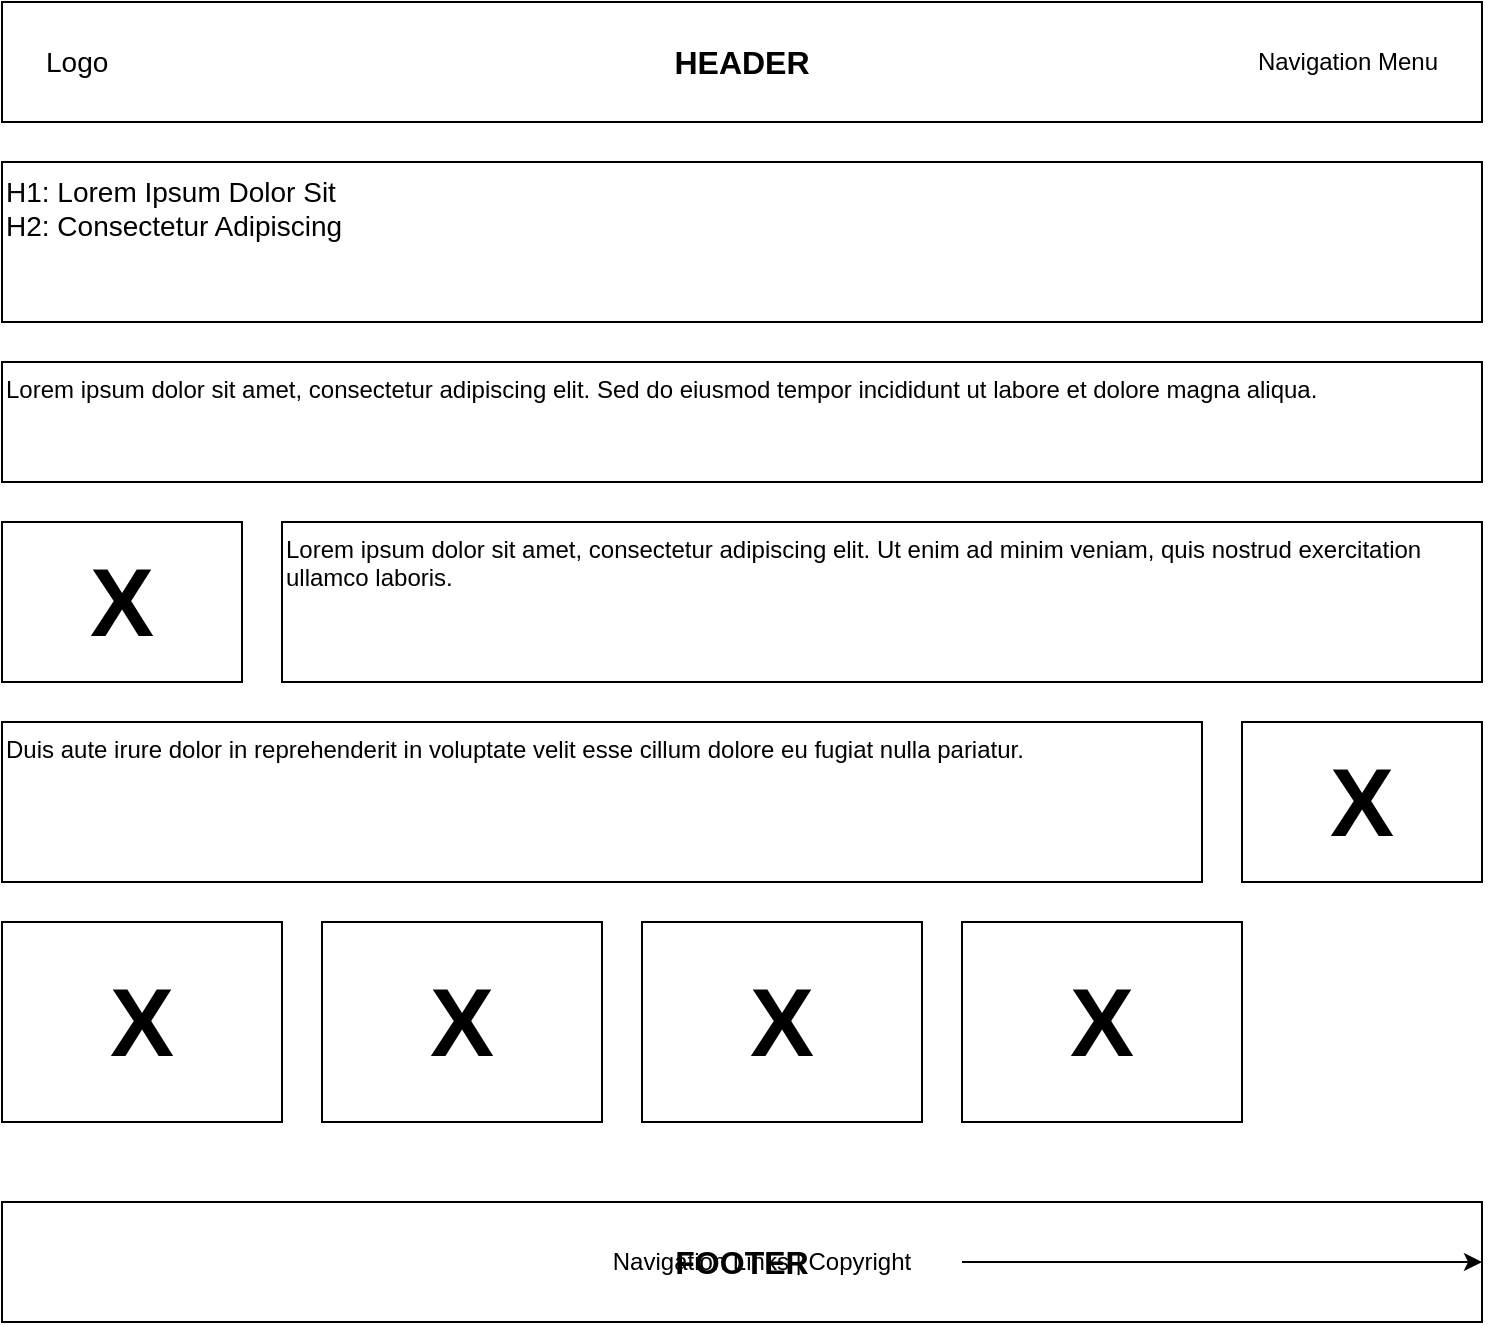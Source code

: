 <mxfile>
    <diagram id="home-page" name="Home Page">
        <mxGraphModel dx="837" dy="779" grid="1" gridSize="10" guides="1" tooltips="1" connect="1" arrows="1" fold="1" page="1" pageScale="1" pageWidth="827" pageHeight="1169" math="0" shadow="0">
            <root>
                <mxCell id="0"/>
                <mxCell id="1" parent="0"/>
                <mxCell id="2" value="HEADER" style="rounded=0;whiteSpace=wrap;html=1;fontSize=16;fontStyle=1;fillColor=#ffffff;strokeColor=#000000;" parent="1" vertex="1">
                    <mxGeometry x="40" y="40" width="740" height="60" as="geometry"/>
                </mxCell>
                <mxCell id="3" value="Logo" style="text;html=1;strokeColor=none;fillColor=none;align=left;verticalAlign=middle;whiteSpace=wrap;rounded=0;fontSize=14;" parent="1" vertex="1">
                    <mxGeometry x="60" y="55" width="100" height="30" as="geometry"/>
                </mxCell>
                <mxCell id="4" value="Navigation Menu" style="text;html=1;strokeColor=none;fillColor=none;align=right;verticalAlign=middle;whiteSpace=wrap;rounded=0;fontSize=12;" parent="1" vertex="1">
                    <mxGeometry x="620" y="55" width="140" height="30" as="geometry"/>
                </mxCell>
                <mxCell id="5" value="H1: Lorem Ipsum Dolor Sit&lt;br&gt;H2: Consectetur Adipiscing" style="rounded=0;whiteSpace=wrap;html=1;fontSize=14;align=left;verticalAlign=top;fillColor=#ffffff;strokeColor=#000000;" parent="1" vertex="1">
                    <mxGeometry x="40" y="120" width="740" height="80" as="geometry"/>
                </mxCell>
                <mxCell id="6" value="Lorem ipsum dolor sit amet, consectetur adipiscing elit. Sed do eiusmod tempor incididunt ut labore et dolore magna aliqua." style="rounded=0;whiteSpace=wrap;html=1;fontSize=12;align=left;verticalAlign=top;fillColor=#ffffff;strokeColor=#000000;" parent="1" vertex="1">
                    <mxGeometry x="40" y="220" width="740" height="60" as="geometry"/>
                </mxCell>
                <mxCell id="7" value="X" style="rounded=0;whiteSpace=wrap;html=1;fontSize=48;fillColor=#ffffff;strokeColor=#000000;fontStyle=1" parent="1" vertex="1">
                    <mxGeometry x="40" y="300" width="120" height="80" as="geometry"/>
                </mxCell>
                <mxCell id="8" value="Lorem ipsum dolor sit amet, consectetur adipiscing elit. Ut enim ad minim veniam, quis nostrud exercitation ullamco laboris." style="rounded=0;whiteSpace=wrap;html=1;fontSize=12;align=left;verticalAlign=top;fillColor=#ffffff;strokeColor=#000000;" parent="1" vertex="1">
                    <mxGeometry x="180" y="300" width="600" height="80" as="geometry"/>
                </mxCell>
                <mxCell id="9" value="X" style="rounded=0;whiteSpace=wrap;html=1;fontSize=48;fillColor=#ffffff;strokeColor=#000000;fontStyle=1" parent="1" vertex="1">
                    <mxGeometry x="660" y="400" width="120" height="80" as="geometry"/>
                </mxCell>
                <mxCell id="10" value="Duis aute irure dolor in reprehenderit in voluptate velit esse cillum dolore eu fugiat nulla pariatur." style="rounded=0;whiteSpace=wrap;html=1;fontSize=12;align=left;verticalAlign=top;fillColor=#ffffff;strokeColor=#000000;" parent="1" vertex="1">
                    <mxGeometry x="40" y="400" width="600" height="80" as="geometry"/>
                </mxCell>
                <mxCell id="11" value="X" style="rounded=0;whiteSpace=wrap;html=1;fontSize=48;fillColor=#ffffff;strokeColor=#000000;fontStyle=1" parent="1" vertex="1">
                    <mxGeometry x="40" y="500" width="140" height="100" as="geometry"/>
                </mxCell>
                <mxCell id="12" value="X" style="rounded=0;whiteSpace=wrap;html=1;fontSize=48;fillColor=#ffffff;strokeColor=#000000;fontStyle=1" parent="1" vertex="1">
                    <mxGeometry x="200" y="500" width="140" height="100" as="geometry"/>
                </mxCell>
                <mxCell id="13" value="X" style="rounded=0;whiteSpace=wrap;html=1;fontSize=48;fillColor=#ffffff;strokeColor=#000000;fontStyle=1" parent="1" vertex="1">
                    <mxGeometry x="360" y="500" width="140" height="100" as="geometry"/>
                </mxCell>
                <mxCell id="14" value="X" style="rounded=0;whiteSpace=wrap;html=1;fontSize=48;fillColor=#ffffff;strokeColor=#000000;fontStyle=1" parent="1" vertex="1">
                    <mxGeometry x="520" y="500" width="140" height="100" as="geometry"/>
                </mxCell>
                <mxCell id="15" value="FOOTER" style="rounded=0;whiteSpace=wrap;html=1;fontSize=16;fontStyle=1;fillColor=#ffffff;strokeColor=#000000;" parent="1" vertex="1">
                    <mxGeometry x="40" y="640" width="740" height="60" as="geometry"/>
                </mxCell>
                <mxCell id="IOc-JlpnYuaTrM2A98E1-16" style="edgeStyle=none;html=1;" edge="1" parent="1" source="16" target="15">
                    <mxGeometry relative="1" as="geometry"/>
                </mxCell>
                <mxCell id="16" value="Navigation Links | Copyright" style="text;html=1;strokeColor=none;fillColor=none;align=center;verticalAlign=middle;whiteSpace=wrap;rounded=0;fontSize=12;" parent="1" vertex="1">
                    <mxGeometry x="320" y="655" width="200" height="30" as="geometry"/>
                </mxCell>
            </root>
        </mxGraphModel>
    </diagram>
    <diagram id="about-page" name="About Page">
        <mxGraphModel dx="837" dy="779" grid="1" gridSize="10" guides="1" tooltips="1" connect="1" arrows="1" fold="1" page="1" pageScale="1" pageWidth="827" pageHeight="1169" math="0" shadow="0">
            <root>
                <mxCell id="0"/>
                <mxCell id="1" parent="0"/>
                <mxCell id="2" value="HEADER" style="rounded=0;whiteSpace=wrap;html=1;fontSize=16;fontStyle=1;fillColor=#ffffff;strokeColor=#000000;" parent="1" vertex="1">
                    <mxGeometry x="40" y="40" width="740" height="60" as="geometry"/>
                </mxCell>
                <mxCell id="3" value="H1: Lorem Ipsum Dolor&lt;br&gt;H2: Consectetur Adipiscing" style="rounded=0;whiteSpace=wrap;html=1;fontSize=14;align=left;verticalAlign=top;fillColor=#ffffff;strokeColor=#000000;" parent="1" vertex="1">
                    <mxGeometry x="40" y="120" width="740" height="80" as="geometry"/>
                </mxCell>
                <mxCell id="4" value="X" style="rounded=0;whiteSpace=wrap;html=1;fontSize=48;fillColor=#ffffff;strokeColor=#000000;fontStyle=1" parent="1" vertex="1">
                    <mxGeometry x="40" y="220" width="120" height="80" as="geometry"/>
                </mxCell>
                <mxCell id="5" value="Lorem ipsum dolor sit amet, consectetur adipiscing elit. Sed do eiusmod tempor incididunt ut labore et dolore magna aliqua." style="rounded=0;whiteSpace=wrap;html=1;fontSize=12;align=left;verticalAlign=top;fillColor=#ffffff;strokeColor=#000000;" parent="1" vertex="1">
                    <mxGeometry x="180" y="220" width="600" height="80" as="geometry"/>
                </mxCell>
                <mxCell id="6" value="X" style="rounded=0;whiteSpace=wrap;html=1;fontSize=48;fillColor=#ffffff;strokeColor=#000000;fontStyle=1" parent="1" vertex="1">
                    <mxGeometry x="660" y="320" width="120" height="80" as="geometry"/>
                </mxCell>
                <mxCell id="7" value="Ut enim ad minim veniam, quis nostrud exercitation ullamco laboris nisi ut aliquip ex ea commodo consequat." style="rounded=0;whiteSpace=wrap;html=1;fontSize=12;align=left;verticalAlign=top;fillColor=#ffffff;strokeColor=#000000;" parent="1" vertex="1">
                    <mxGeometry x="40" y="320" width="600" height="80" as="geometry"/>
                </mxCell>
                <mxCell id="8" value="X" style="rounded=0;whiteSpace=wrap;html=1;fontSize=48;fillColor=#ffffff;strokeColor=#000000;fontStyle=1" parent="1" vertex="1">
                    <mxGeometry x="40" y="420" width="140" height="100" as="geometry"/>
                </mxCell>
                <mxCell id="9" value="X" style="rounded=0;whiteSpace=wrap;html=1;fontSize=48;fillColor=#ffffff;strokeColor=#000000;fontStyle=1" parent="1" vertex="1">
                    <mxGeometry x="200" y="420" width="140" height="100" as="geometry"/>
                </mxCell>
                <mxCell id="10" value="X" style="rounded=0;whiteSpace=wrap;html=1;fontSize=48;fillColor=#ffffff;strokeColor=#000000;fontStyle=1" parent="1" vertex="1">
                    <mxGeometry x="360" y="420" width="140" height="100" as="geometry"/>
                </mxCell>
                <mxCell id="11" value="X" style="rounded=0;whiteSpace=wrap;html=1;fontSize=48;fillColor=#ffffff;strokeColor=#000000;fontStyle=1" parent="1" vertex="1">
                    <mxGeometry x="520" y="420" width="140" height="100" as="geometry"/>
                </mxCell>
                <mxCell id="12" value="FOOTER" style="rounded=0;whiteSpace=wrap;html=1;fontSize=16;fontStyle=1;fillColor=#ffffff;strokeColor=#000000;" parent="1" vertex="1">
                    <mxGeometry x="40" y="540" width="740" height="60" as="geometry"/>
                </mxCell>
            </root>
        </mxGraphModel>
    </diagram>
    <diagram id="projects-page" name="Projects Page">
        <mxGraphModel dx="837" dy="779" grid="1" gridSize="10" guides="1" tooltips="1" connect="1" arrows="1" fold="1" page="1" pageScale="1" pageWidth="827" pageHeight="1169" math="0" shadow="0">
            <root>
                <mxCell id="0"/>
                <mxCell id="1" parent="0"/>
                <mxCell id="2" value="HEADER" style="rounded=0;whiteSpace=wrap;html=1;fontSize=16;fontStyle=1;fillColor=#ffffff;strokeColor=#000000;" parent="1" vertex="1">
                    <mxGeometry x="40" y="40" width="740" height="60" as="geometry"/>
                </mxCell>
                <mxCell id="3" value="H1: Lorem Ipsum Project&lt;br&gt;H2: Consectetur Adipiscing" style="rounded=0;whiteSpace=wrap;html=1;fontSize=14;align=left;verticalAlign=top;fillColor=#ffffff;strokeColor=#000000;" parent="1" vertex="1">
                    <mxGeometry x="40" y="120" width="740" height="80" as="geometry"/>
                </mxCell>
                <mxCell id="4" value="X" style="rounded=0;whiteSpace=wrap;html=1;fontSize=48;fillColor=#ffffff;strokeColor=#000000;fontStyle=1" parent="1" vertex="1">
                    <mxGeometry x="660" y="220" width="120" height="80" as="geometry"/>
                </mxCell>
                <mxCell id="5" value="Lorem ipsum dolor sit amet, consectetur adipiscing elit. Sed do eiusmod tempor incididunt ut labore et dolore magna aliqua." style="rounded=0;whiteSpace=wrap;html=1;fontSize=12;align=left;verticalAlign=top;fillColor=#ffffff;strokeColor=#000000;" parent="1" vertex="1">
                    <mxGeometry x="40" y="220" width="600" height="80" as="geometry"/>
                </mxCell>
                <mxCell id="6" value="X" style="rounded=0;whiteSpace=wrap;html=1;fontSize=48;fillColor=#ffffff;strokeColor=#000000;fontStyle=1" parent="1" vertex="1">
                    <mxGeometry x="40" y="320" width="120" height="80" as="geometry"/>
                </mxCell>
                <mxCell id="7" value="Ut enim ad minim veniam, quis nostrud exercitation ullamco laboris nisi ut aliquip ex ea commodo consequat." style="rounded=0;whiteSpace=wrap;html=1;fontSize=12;align=left;verticalAlign=top;fillColor=#ffffff;strokeColor=#000000;" parent="1" vertex="1">
                    <mxGeometry x="180" y="320" width="600" height="80" as="geometry"/>
                </mxCell>
                <mxCell id="8" value="X" style="rounded=0;whiteSpace=wrap;html=1;fontSize=48;fillColor=#ffffff;strokeColor=#000000;fontStyle=1" parent="1" vertex="1">
                    <mxGeometry x="40" y="420" width="140" height="100" as="geometry"/>
                </mxCell>
                <mxCell id="9" value="X" style="rounded=0;whiteSpace=wrap;html=1;fontSize=48;fillColor=#ffffff;strokeColor=#000000;fontStyle=1" parent="1" vertex="1">
                    <mxGeometry x="200" y="420" width="140" height="100" as="geometry"/>
                </mxCell>
                <mxCell id="10" value="X" style="rounded=0;whiteSpace=wrap;html=1;fontSize=48;fillColor=#ffffff;strokeColor=#000000;fontStyle=1" parent="1" vertex="1">
                    <mxGeometry x="360" y="420" width="140" height="100" as="geometry"/>
                </mxCell>
                <mxCell id="11" value="X" style="rounded=0;whiteSpace=wrap;html=1;fontSize=48;fillColor=#ffffff;strokeColor=#000000;fontStyle=1" parent="1" vertex="1">
                    <mxGeometry x="520" y="420" width="140" height="100" as="geometry"/>
                </mxCell>
                <mxCell id="12" value="FOOTER" style="rounded=0;whiteSpace=wrap;html=1;fontSize=16;fontStyle=1" parent="1" vertex="1">
                    <mxGeometry x="40" y="540" width="740" height="60" as="geometry"/>
                </mxCell>
            </root>
        </mxGraphModel>
    </diagram>
    <diagram id="skills-page" name="Skills Page">
        <mxGraphModel dx="837" dy="779" grid="1" gridSize="10" guides="1" tooltips="1" connect="1" arrows="1" fold="1" page="1" pageScale="1" pageWidth="827" pageHeight="1169" math="0" shadow="0">
            <root>
                <mxCell id="0"/>
                <mxCell id="1" parent="0"/>
                <mxCell id="2" value="HEADER" style="rounded=0;whiteSpace=wrap;html=1;fontSize=16;fontStyle=1" parent="1" vertex="1">
                    <mxGeometry x="40" y="40" width="740" height="60" as="geometry"/>
                </mxCell>
                <mxCell id="3" value="H1: Lorem Ipsum Skills&lt;br&gt;H2: Consectetur Adipiscing" style="rounded=0;whiteSpace=wrap;html=1;fontSize=14;align=left;verticalAlign=top;fillColor=#ffffff;strokeColor=#000000;" parent="1" vertex="1">
                    <mxGeometry x="40" y="120" width="740" height="80" as="geometry"/>
                </mxCell>
                <mxCell id="4" value="X" style="rounded=0;whiteSpace=wrap;html=1;fontSize=48;fillColor=#ffffff;strokeColor=#000000;fontStyle=1" parent="1" vertex="1">
                    <mxGeometry x="40" y="220" width="120" height="80" as="geometry"/>
                </mxCell>
                <mxCell id="5" value="Lorem ipsum dolor sit amet, consectetur adipiscing elit. Sed do eiusmod tempor incididunt ut labore et dolore magna aliqua." style="rounded=0;whiteSpace=wrap;html=1;fontSize=12;align=left;verticalAlign=top;fillColor=#ffffff;strokeColor=#000000;" parent="1" vertex="1">
                    <mxGeometry x="180" y="220" width="600" height="80" as="geometry"/>
                </mxCell>
                <mxCell id="6" value="X" style="rounded=0;whiteSpace=wrap;html=1;fontSize=48;fillColor=#ffffff;strokeColor=#000000;fontStyle=1" parent="1" vertex="1">
                    <mxGeometry x="660" y="320" width="120" height="80" as="geometry"/>
                </mxCell>
                <mxCell id="7" value="Ut enim ad minim veniam, quis nostrud exercitation ullamco laboris nisi ut aliquip ex ea commodo consequat." style="rounded=0;whiteSpace=wrap;html=1;fontSize=12;align=left;verticalAlign=top;fillColor=#ffffff;strokeColor=#000000;" parent="1" vertex="1">
                    <mxGeometry x="40" y="320" width="600" height="80" as="geometry"/>
                </mxCell>
                <mxCell id="8" value="X" style="rounded=0;whiteSpace=wrap;html=1;fontSize=48;fillColor=#ffffff;strokeColor=#000000;fontStyle=1" parent="1" vertex="1">
                    <mxGeometry x="40" y="420" width="140" height="100" as="geometry"/>
                </mxCell>
                <mxCell id="9" value="X" style="rounded=0;whiteSpace=wrap;html=1;fontSize=48;fillColor=#ffffff;strokeColor=#000000;fontStyle=1" parent="1" vertex="1">
                    <mxGeometry x="200" y="420" width="140" height="100" as="geometry"/>
                </mxCell>
                <mxCell id="10" value="X" style="rounded=0;whiteSpace=wrap;html=1;fontSize=48;fillColor=#ffffff;strokeColor=#000000;fontStyle=1" parent="1" vertex="1">
                    <mxGeometry x="360" y="420" width="140" height="100" as="geometry"/>
                </mxCell>
                <mxCell id="11" value="X" style="rounded=0;whiteSpace=wrap;html=1;fontSize=48;fillColor=#ffffff;strokeColor=#000000;fontStyle=1" parent="1" vertex="1">
                    <mxGeometry x="520" y="420" width="140" height="100" as="geometry"/>
                </mxCell>
                <mxCell id="12" value="FOOTER" style="rounded=0;whiteSpace=wrap;html=1;fontSize=16;fontStyle=1" parent="1" vertex="1">
                    <mxGeometry x="40" y="540" width="740" height="60" as="geometry"/>
                </mxCell>
            </root>
        </mxGraphModel>
    </diagram>
    <diagram id="contact-page" name="Contact Page">
        <mxGraphModel grid="1" page="1" gridSize="10" guides="1" tooltips="1" connect="1" arrows="1" fold="1" pageScale="1" pageWidth="827" pageHeight="1169" math="0" shadow="0">
            <root>
                <mxCell id="0"/>
                <mxCell id="1" parent="0"/>
                <mxCell id="2" value="HEADER" style="rounded=0;whiteSpace=wrap;html=1;fontSize=16;fontStyle=1" parent="1" vertex="1">
                    <mxGeometry x="40" y="40" width="740" height="60" as="geometry"/>
                </mxCell>
                <mxCell id="3" value="H1: Lorem Ipsum Contact&lt;br&gt;H2: Consectetur Adipiscing" style="rounded=0;whiteSpace=wrap;html=1;fontSize=14;align=left;verticalAlign=top;fillColor=#ffffff;strokeColor=#000000;" parent="1" vertex="1">
                    <mxGeometry x="40" y="120" width="740" height="80" as="geometry"/>
                </mxCell>
                <mxCell id="4" value="X" style="rounded=0;whiteSpace=wrap;html=1;fontSize=48;fillColor=#ffffff;strokeColor=#000000;fontStyle=1" parent="1" vertex="1">
                    <mxGeometry x="660" y="220" width="120" height="80" as="geometry"/>
                </mxCell>
                <mxCell id="5" value="Lorem ipsum dolor sit amet, consectetur adipiscing elit. Sed do eiusmod tempor incididunt ut labore et dolore magna aliqua." style="rounded=0;whiteSpace=wrap;html=1;fontSize=12;align=left;verticalAlign=top;fillColor=#ffffff;strokeColor=#000000;" parent="1" vertex="1">
                    <mxGeometry x="40" y="220" width="600" height="80" as="geometry"/>
                </mxCell>
                <mxCell id="6" value="X" style="rounded=0;whiteSpace=wrap;html=1;fontSize=48;fillColor=#ffffff;strokeColor=#000000;fontStyle=1" parent="1" vertex="1">
                    <mxGeometry x="40" y="320" width="120" height="80" as="geometry"/>
                </mxCell>
                <mxCell id="7" value="Ut enim ad minim veniam, quis nostrud exercitation ullamco laboris nisi ut aliquip ex ea commodo consequat." style="rounded=0;whiteSpace=wrap;html=1;fontSize=12;align=left;verticalAlign=top;fillColor=#ffffff;strokeColor=#000000;" parent="1" vertex="1">
                    <mxGeometry x="180" y="320" width="600" height="80" as="geometry"/>
                </mxCell>
                <mxCell id="8" value="X" style="rounded=0;whiteSpace=wrap;html=1;fontSize=48;fillColor=#ffffff;strokeColor=#000000;fontStyle=1" parent="1" vertex="1">
                    <mxGeometry x="40" y="420" width="140" height="100" as="geometry"/>
                </mxCell>
                <mxCell id="9" value="X" style="rounded=0;whiteSpace=wrap;html=1;fontSize=48;fillColor=#ffffff;strokeColor=#000000;fontStyle=1" parent="1" vertex="1">
                    <mxGeometry x="200" y="420" width="140" height="100" as="geometry"/>
                </mxCell>
                <mxCell id="10" value="X" style="rounded=0;whiteSpace=wrap;html=1;fontSize=48;fillColor=#ffffff;strokeColor=#000000;fontStyle=1" parent="1" vertex="1">
                    <mxGeometry x="360" y="420" width="140" height="100" as="geometry"/>
                </mxCell>
                <mxCell id="11" value="X" style="rounded=0;whiteSpace=wrap;html=1;fontSize=48;fillColor=#ffffff;strokeColor=#000000;fontStyle=1" parent="1" vertex="1">
                    <mxGeometry x="520" y="420" width="140" height="100" as="geometry"/>
                </mxCell>
                <mxCell id="12" value="FOOTER" style="rounded=0;whiteSpace=wrap;html=1;fontSize=16;fontStyle=1" parent="1" vertex="1">
                    <mxGeometry x="40" y="540" width="740" height="60" as="geometry"/>
                </mxCell>
            </root>
        </mxGraphModel>
    </diagram>
</mxfile>